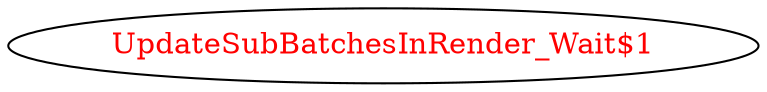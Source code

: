 digraph dependencyGraph {
 concentrate=true;
 ranksep="2.0";
 rankdir="LR"; 
 splines="ortho";
"UpdateSubBatchesInRender_Wait$1" [fontcolor="red"];
}